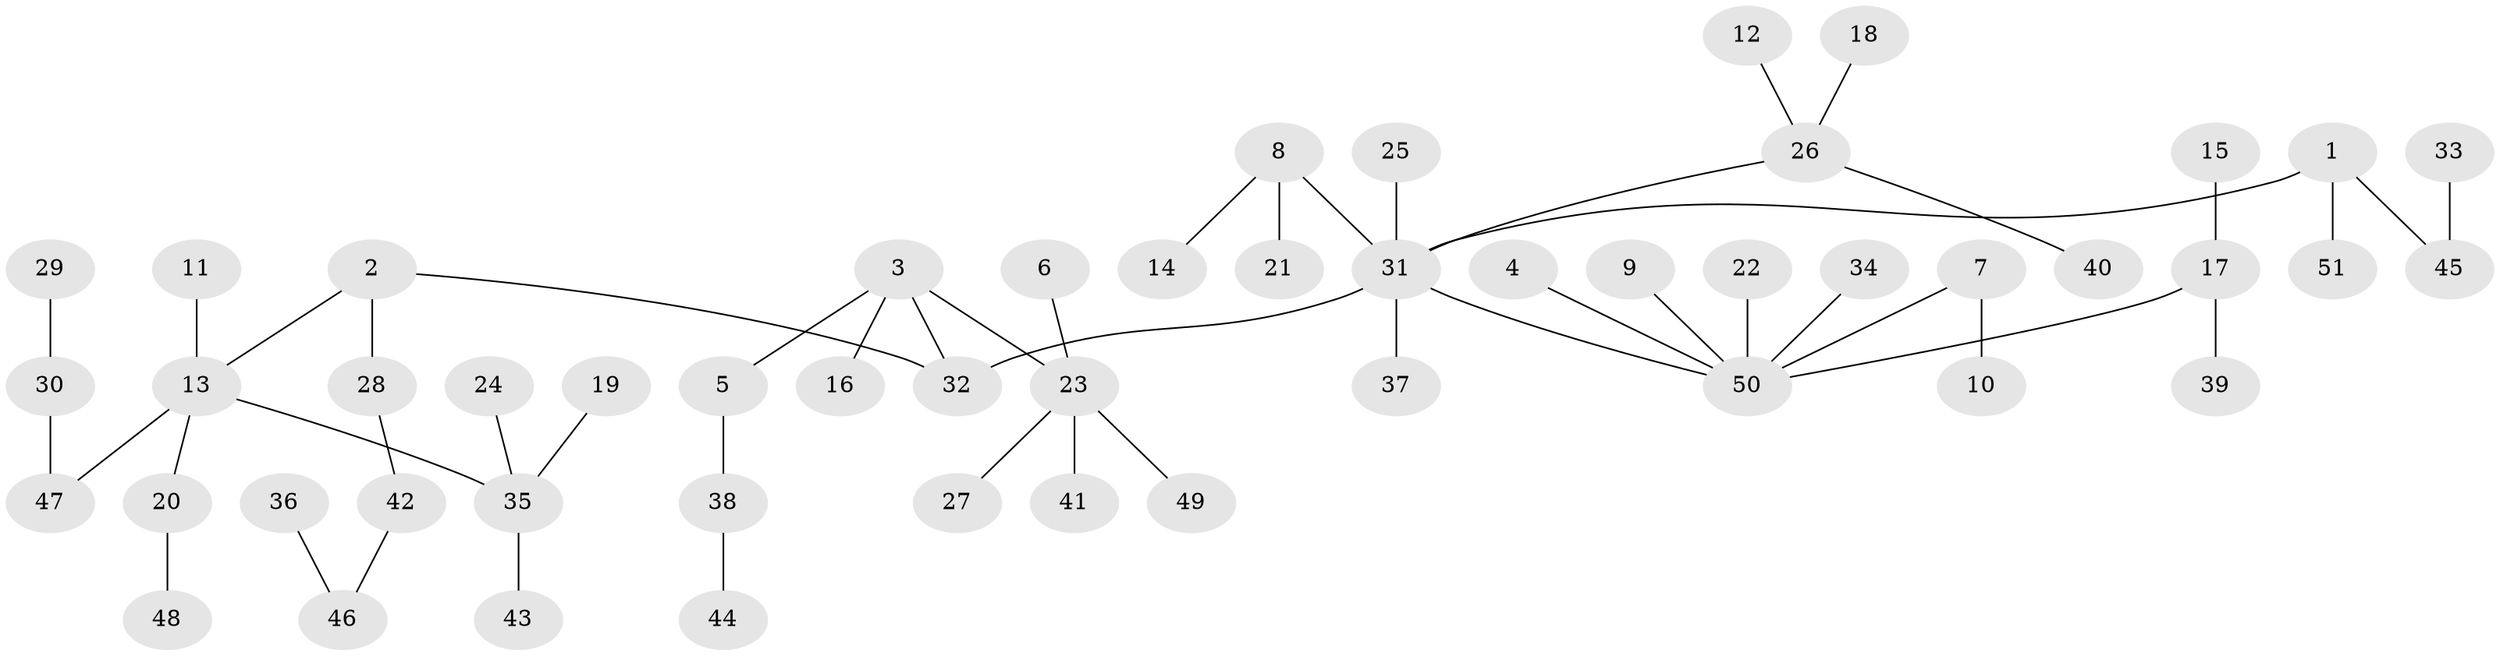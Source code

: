 // original degree distribution, {9: 0.009900990099009901, 3: 0.16831683168316833, 5: 0.0297029702970297, 4: 0.039603960396039604, 2: 0.19801980198019803, 8: 0.009900990099009901, 1: 0.5346534653465347, 7: 0.009900990099009901}
// Generated by graph-tools (version 1.1) at 2025/02/03/09/25 03:02:29]
// undirected, 51 vertices, 50 edges
graph export_dot {
graph [start="1"]
  node [color=gray90,style=filled];
  1;
  2;
  3;
  4;
  5;
  6;
  7;
  8;
  9;
  10;
  11;
  12;
  13;
  14;
  15;
  16;
  17;
  18;
  19;
  20;
  21;
  22;
  23;
  24;
  25;
  26;
  27;
  28;
  29;
  30;
  31;
  32;
  33;
  34;
  35;
  36;
  37;
  38;
  39;
  40;
  41;
  42;
  43;
  44;
  45;
  46;
  47;
  48;
  49;
  50;
  51;
  1 -- 31 [weight=1.0];
  1 -- 45 [weight=1.0];
  1 -- 51 [weight=1.0];
  2 -- 13 [weight=1.0];
  2 -- 28 [weight=1.0];
  2 -- 32 [weight=1.0];
  3 -- 5 [weight=1.0];
  3 -- 16 [weight=1.0];
  3 -- 23 [weight=1.0];
  3 -- 32 [weight=1.0];
  4 -- 50 [weight=1.0];
  5 -- 38 [weight=1.0];
  6 -- 23 [weight=1.0];
  7 -- 10 [weight=1.0];
  7 -- 50 [weight=1.0];
  8 -- 14 [weight=1.0];
  8 -- 21 [weight=1.0];
  8 -- 31 [weight=1.0];
  9 -- 50 [weight=1.0];
  11 -- 13 [weight=1.0];
  12 -- 26 [weight=1.0];
  13 -- 20 [weight=1.0];
  13 -- 35 [weight=1.0];
  13 -- 47 [weight=1.0];
  15 -- 17 [weight=1.0];
  17 -- 39 [weight=1.0];
  17 -- 50 [weight=1.0];
  18 -- 26 [weight=1.0];
  19 -- 35 [weight=1.0];
  20 -- 48 [weight=1.0];
  22 -- 50 [weight=1.0];
  23 -- 27 [weight=1.0];
  23 -- 41 [weight=1.0];
  23 -- 49 [weight=1.0];
  24 -- 35 [weight=1.0];
  25 -- 31 [weight=1.0];
  26 -- 31 [weight=1.0];
  26 -- 40 [weight=1.0];
  28 -- 42 [weight=1.0];
  29 -- 30 [weight=1.0];
  30 -- 47 [weight=1.0];
  31 -- 32 [weight=1.0];
  31 -- 37 [weight=1.0];
  31 -- 50 [weight=1.0];
  33 -- 45 [weight=1.0];
  34 -- 50 [weight=1.0];
  35 -- 43 [weight=1.0];
  36 -- 46 [weight=1.0];
  38 -- 44 [weight=1.0];
  42 -- 46 [weight=1.0];
}
